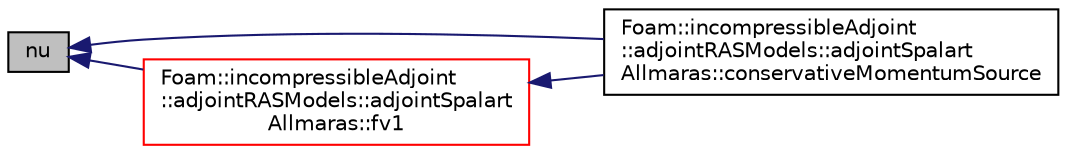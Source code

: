 digraph "nu"
{
  bgcolor="transparent";
  edge [fontname="Helvetica",fontsize="10",labelfontname="Helvetica",labelfontsize="10"];
  node [fontname="Helvetica",fontsize="10",shape=record];
  rankdir="LR";
  Node1 [label="nu",height=0.2,width=0.4,color="black", fillcolor="grey75", style="filled" fontcolor="black"];
  Node1 -> Node2 [dir="back",color="midnightblue",fontsize="10",style="solid",fontname="Helvetica"];
  Node2 [label="Foam::incompressibleAdjoint\l::adjointRASModels::adjointSpalart\lAllmaras::conservativeMomentumSource",height=0.2,width=0.4,color="black",URL="$classFoam_1_1incompressibleAdjoint_1_1adjointRASModels_1_1adjointSpalartAllmaras.html#a3bf0120d86817809d5acc7ea515343e4",tooltip="Conservative source term for the adjoint momentum equations. "];
  Node1 -> Node3 [dir="back",color="midnightblue",fontsize="10",style="solid",fontname="Helvetica"];
  Node3 [label="Foam::incompressibleAdjoint\l::adjointRASModels::adjointSpalart\lAllmaras::fv1",height=0.2,width=0.4,color="red",URL="$classFoam_1_1incompressibleAdjoint_1_1adjointRASModels_1_1adjointSpalartAllmaras.html#adac3b2d202b6b222dfbeca2e612c5ed2"];
  Node3 -> Node2 [dir="back",color="midnightblue",fontsize="10",style="solid",fontname="Helvetica"];
}
